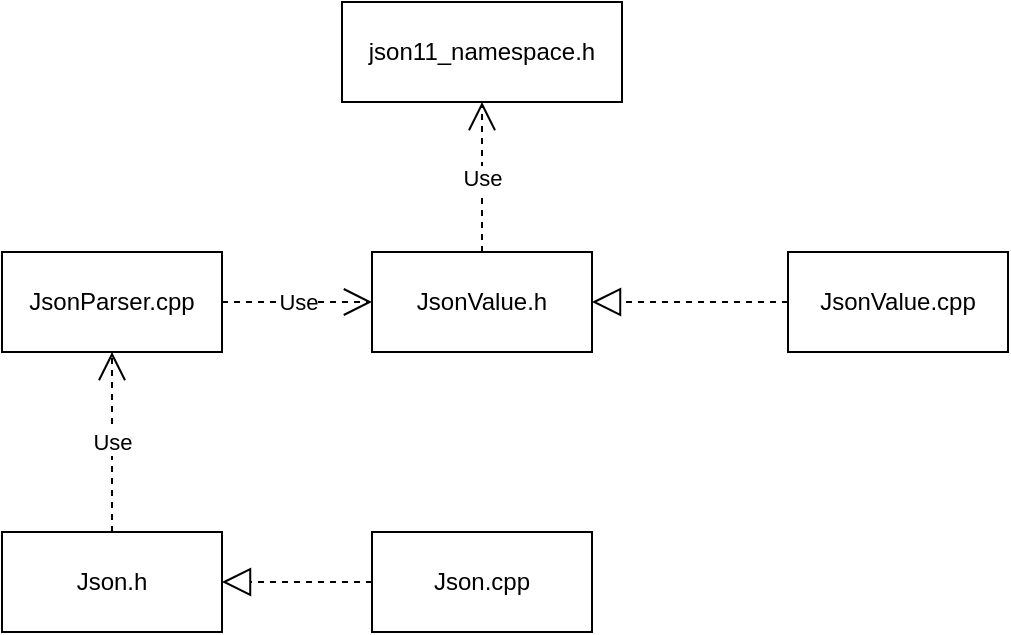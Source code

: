 <mxfile version="23.1.5" type="device">
  <diagram name="第 1 页" id="1dNRlo4FCdIDMJeaIxBo">
    <mxGraphModel dx="463" dy="629" grid="1" gridSize="10" guides="1" tooltips="1" connect="1" arrows="1" fold="1" page="1" pageScale="1" pageWidth="827" pageHeight="1169" math="0" shadow="0">
      <root>
        <mxCell id="0" />
        <mxCell id="1" parent="0" />
        <mxCell id="gvWiW586CObNm21djsup-1" value="JsonParser.cpp" style="html=1;whiteSpace=wrap;" parent="1" vertex="1">
          <mxGeometry x="1490" y="240" width="110" height="50" as="geometry" />
        </mxCell>
        <mxCell id="gvWiW586CObNm21djsup-4" value="json11_namespace.h" style="html=1;whiteSpace=wrap;" parent="1" vertex="1">
          <mxGeometry x="1660" y="115" width="140" height="50" as="geometry" />
        </mxCell>
        <mxCell id="gvWiW586CObNm21djsup-6" value="JsonValue.h" style="html=1;whiteSpace=wrap;" parent="1" vertex="1">
          <mxGeometry x="1675" y="240" width="110" height="50" as="geometry" />
        </mxCell>
        <mxCell id="gvWiW586CObNm21djsup-8" value="Use" style="endArrow=open;endSize=12;dashed=1;html=1;rounded=0;" parent="1" source="gvWiW586CObNm21djsup-6" target="gvWiW586CObNm21djsup-4" edge="1">
          <mxGeometry width="160" relative="1" as="geometry">
            <mxPoint x="1420" y="235" as="sourcePoint" />
            <mxPoint x="1580" y="235" as="targetPoint" />
          </mxGeometry>
        </mxCell>
        <mxCell id="gvWiW586CObNm21djsup-10" value="JsonValue.cpp" style="html=1;whiteSpace=wrap;" parent="1" vertex="1">
          <mxGeometry x="1883" y="240" width="110" height="50" as="geometry" />
        </mxCell>
        <mxCell id="gvWiW586CObNm21djsup-12" value="" style="endArrow=block;dashed=1;endFill=0;endSize=12;html=1;rounded=0;" parent="1" source="gvWiW586CObNm21djsup-10" target="gvWiW586CObNm21djsup-6" edge="1">
          <mxGeometry width="160" relative="1" as="geometry">
            <mxPoint x="1370" y="295" as="sourcePoint" />
            <mxPoint x="1530" y="295" as="targetPoint" />
          </mxGeometry>
        </mxCell>
        <mxCell id="gvWiW586CObNm21djsup-13" value="Use" style="endArrow=open;endSize=12;dashed=1;html=1;rounded=0;" parent="1" source="gvWiW586CObNm21djsup-1" target="gvWiW586CObNm21djsup-6" edge="1">
          <mxGeometry width="160" relative="1" as="geometry">
            <mxPoint x="1600" y="10" as="sourcePoint" />
            <mxPoint x="1530" y="50" as="targetPoint" />
          </mxGeometry>
        </mxCell>
        <mxCell id="gvWiW586CObNm21djsup-17" value="Json.h" style="html=1;whiteSpace=wrap;" parent="1" vertex="1">
          <mxGeometry x="1490" y="380" width="110" height="50" as="geometry" />
        </mxCell>
        <mxCell id="gvWiW586CObNm21djsup-18" value="Use" style="endArrow=open;endSize=12;dashed=1;html=1;rounded=0;" parent="1" source="gvWiW586CObNm21djsup-17" target="gvWiW586CObNm21djsup-1" edge="1">
          <mxGeometry width="160" relative="1" as="geometry">
            <mxPoint x="1590" y="310" as="sourcePoint" />
            <mxPoint x="1750" y="310" as="targetPoint" />
          </mxGeometry>
        </mxCell>
        <mxCell id="gvWiW586CObNm21djsup-19" value="Json.cpp" style="html=1;whiteSpace=wrap;" parent="1" vertex="1">
          <mxGeometry x="1675" y="380" width="110" height="50" as="geometry" />
        </mxCell>
        <mxCell id="gvWiW586CObNm21djsup-20" value="" style="endArrow=block;dashed=1;endFill=0;endSize=12;html=1;rounded=0;" parent="1" source="gvWiW586CObNm21djsup-19" target="gvWiW586CObNm21djsup-17" edge="1">
          <mxGeometry width="160" relative="1" as="geometry">
            <mxPoint x="1590" y="310" as="sourcePoint" />
            <mxPoint x="1750" y="310" as="targetPoint" />
          </mxGeometry>
        </mxCell>
      </root>
    </mxGraphModel>
  </diagram>
</mxfile>
